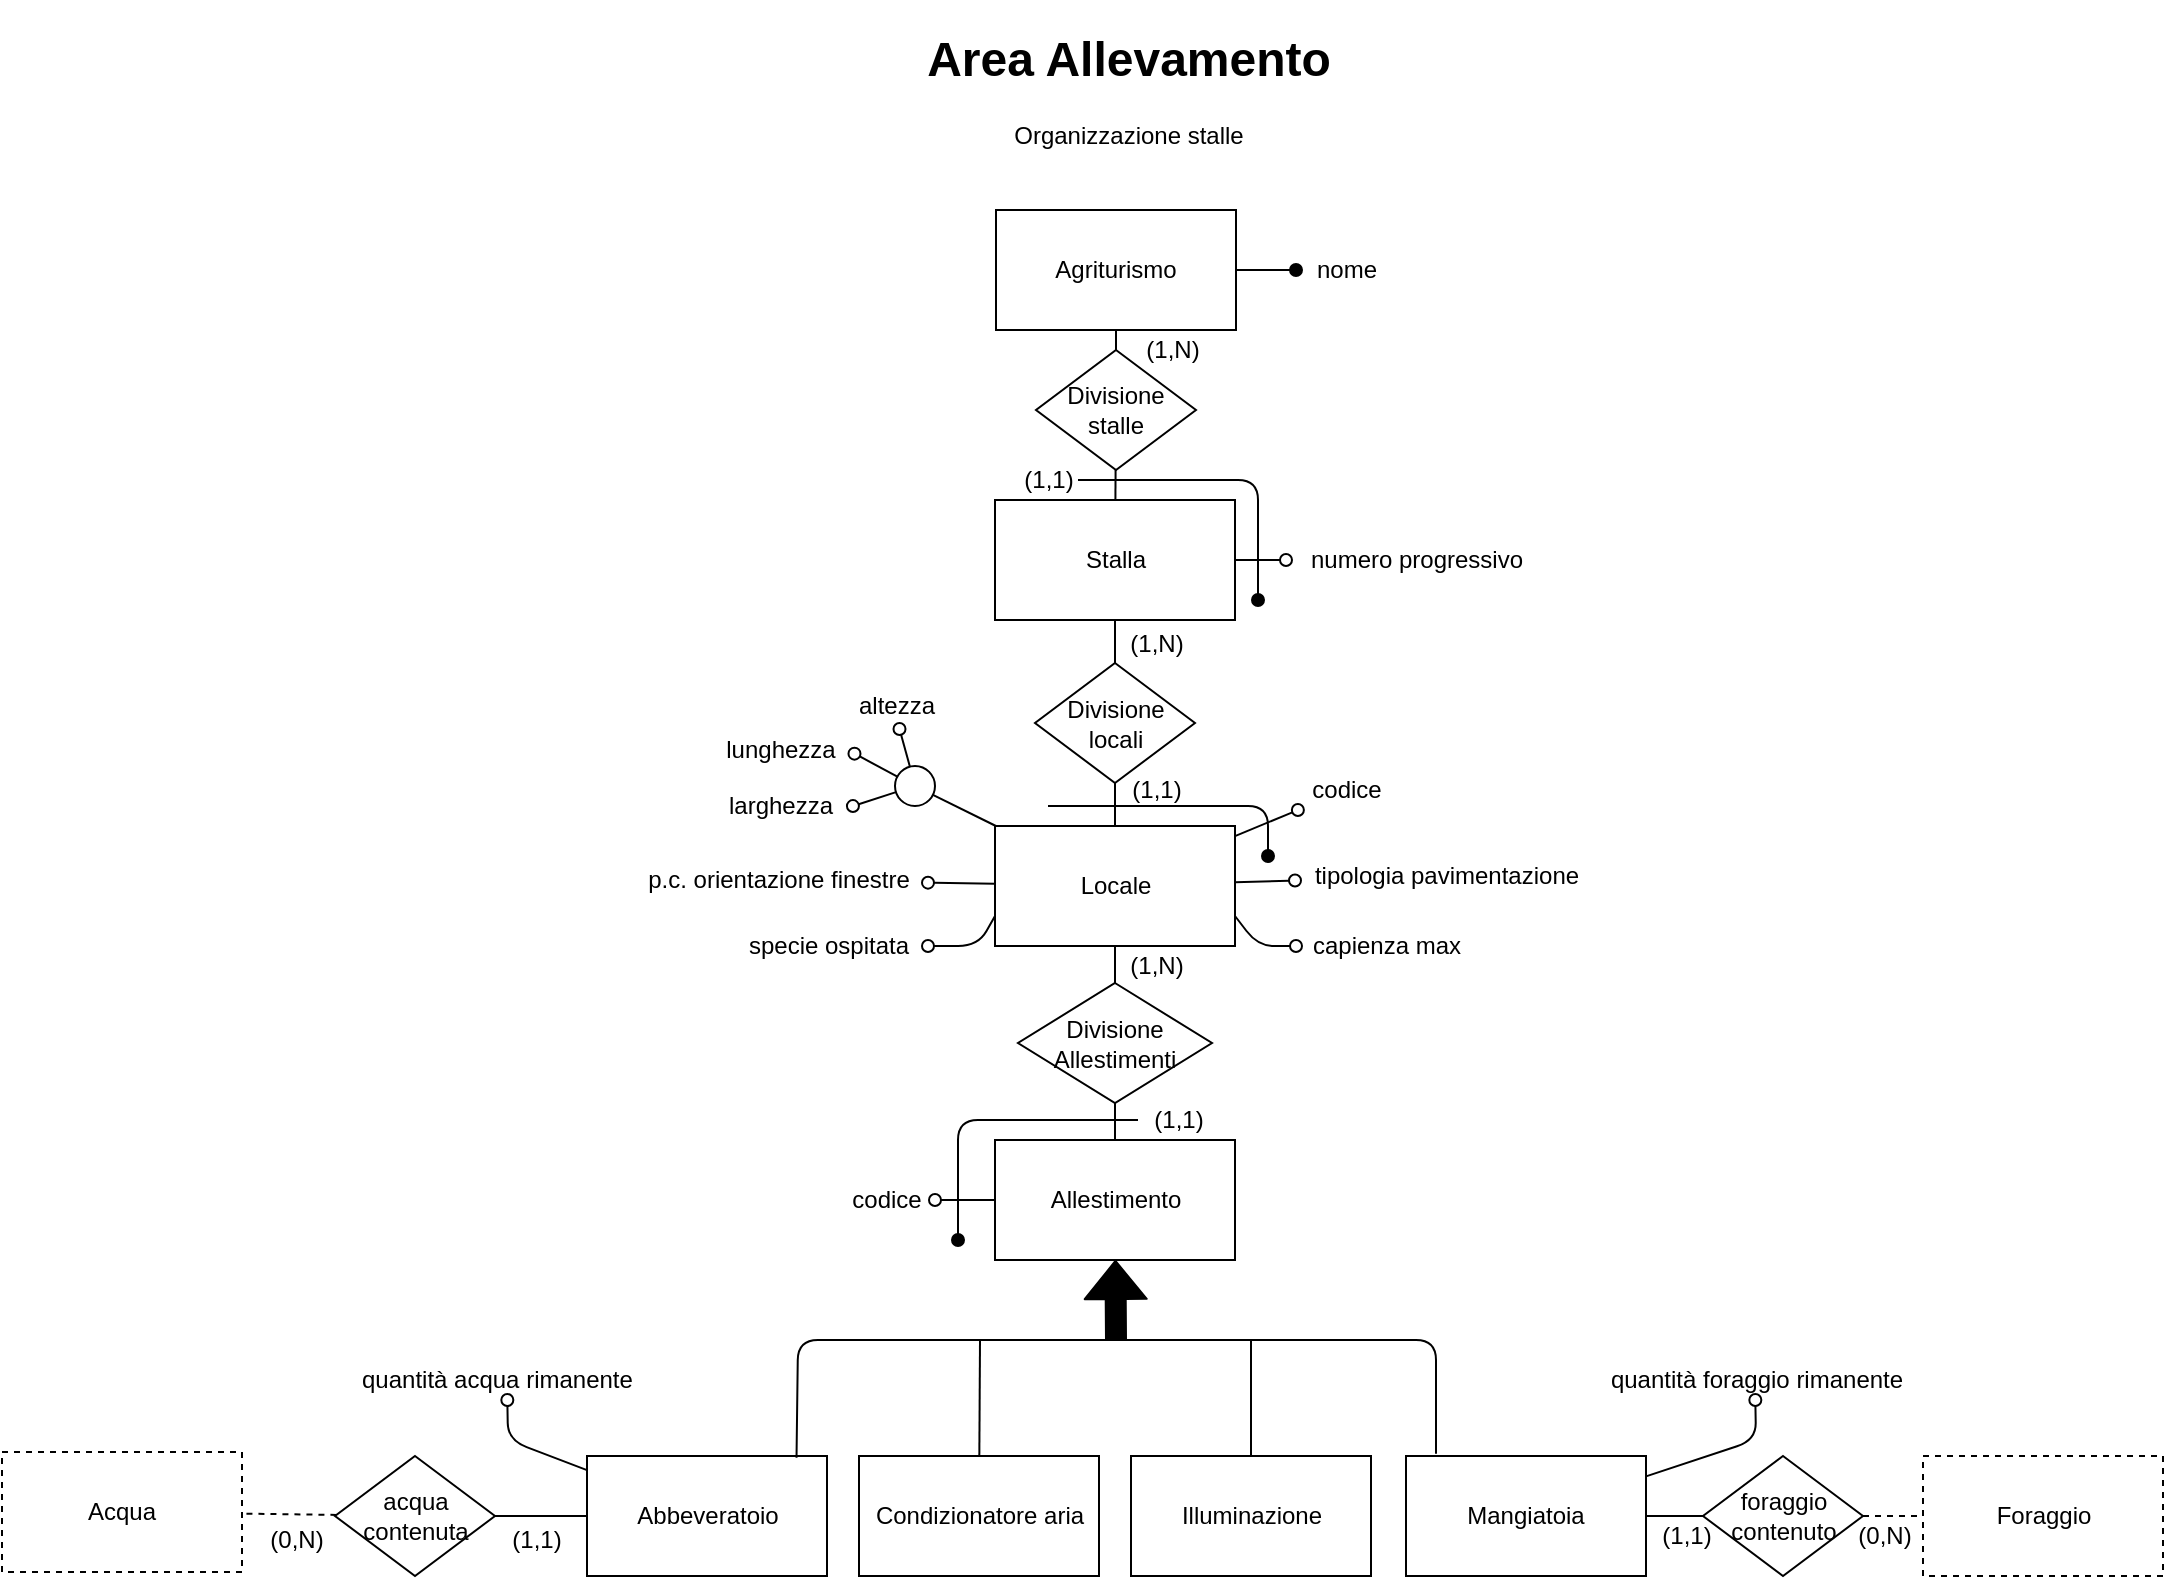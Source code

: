 <mxfile type="device" version="10.6.5"><diagram id="XsDxvJC1X4nxGRLaMk7r" name="Page-1"><mxGraphModel grid="1" dx="868" dy="1292" gridSize="10" guides="1" tooltips="1" connect="1" arrows="1" fold="1" page="1" pageScale="1" pageWidth="1169" pageHeight="827" math="0" shadow="0"><root><mxCell id="0"/><mxCell id="1" parent="0"/><mxCell id="iBkoAPn10A3opnIO6v8K-1" value="&lt;h1 align=&quot;center&quot;&gt;Area Allevamento&lt;/h1&gt;&lt;p align=&quot;center&quot;&gt;Organizzazione stalle&lt;/p&gt;" parent="1" style="text;html=1;strokeColor=none;fillColor=none;spacing=5;spacingTop=-20;whiteSpace=wrap;overflow=hidden;rounded=0;align=center;" vertex="1"><mxGeometry as="geometry" x="490" y="20" width="231" height="120"/></mxCell><mxCell id="iBkoAPn10A3opnIO6v8K-11" value="" parent="1" style="rounded=0;orthogonalLoop=1;jettySize=auto;html=1;endArrow=none;endFill=0;" edge="1" source="iBkoAPn10A3opnIO6v8K-25" target="iBkoAPn10A3opnIO6v8K-10"><mxGeometry as="geometry" relative="1"/></mxCell><mxCell id="I4BwFiSePof2mijDCJl9-17" parent="1" style="edgeStyle=none;rounded=1;comic=0;jumpStyle=gap;orthogonalLoop=1;jettySize=auto;html=1;shadow=0;startArrow=none;startFill=0;endArrow=oval;endFill=1;fillColor=#000000;" edge="1" source="iBkoAPn10A3opnIO6v8K-2" target="I4BwFiSePof2mijDCJl9-18"><mxGeometry as="geometry" relative="1"><mxPoint as="targetPoint" x="690.5" y="145"/></mxGeometry></mxCell><mxCell id="iBkoAPn10A3opnIO6v8K-2" value="Agriturismo" parent="1" style="rounded=0;whiteSpace=wrap;html=1;align=center;" vertex="1"><mxGeometry as="geometry" x="539" y="115" width="120" height="60"/></mxCell><mxCell id="iBkoAPn10A3opnIO6v8K-13" value="" parent="1" style="rounded=0;orthogonalLoop=1;jettySize=auto;html=1;endArrow=none;endFill=0;" edge="1" source="iBkoAPn10A3opnIO6v8K-28" target="iBkoAPn10A3opnIO6v8K-12"><mxGeometry as="geometry" relative="1"><mxPoint as="sourcePoint" x="598.213" y="412.84"/></mxGeometry></mxCell><mxCell id="iBkoAPn10A3opnIO6v8K-43" value="" parent="1" style="edgeStyle=none;rounded=1;orthogonalLoop=1;jettySize=auto;html=1;endArrow=oval;endFill=0;" edge="1" source="iBkoAPn10A3opnIO6v8K-10"><mxGeometry as="geometry" relative="1"><mxPoint as="targetPoint" x="684" y="290"/></mxGeometry></mxCell><mxCell id="iBkoAPn10A3opnIO6v8K-10" value="Stalla&lt;br&gt;" parent="1" style="rounded=0;whiteSpace=wrap;html=1;align=center;" vertex="1"><mxGeometry as="geometry" x="538.5" y="260" width="120" height="60"/></mxCell><mxCell id="iBkoAPn10A3opnIO6v8K-15" value="" parent="1" style="rounded=0;orthogonalLoop=1;jettySize=auto;html=1;endArrow=none;endFill=0;" edge="1" source="iBkoAPn10A3opnIO6v8K-30" target="iBkoAPn10A3opnIO6v8K-14"><mxGeometry as="geometry" relative="1"/></mxCell><mxCell id="iBkoAPn10A3opnIO6v8K-64" value="" parent="1" style="edgeStyle=none;rounded=1;orthogonalLoop=1;jettySize=auto;html=1;endArrow=oval;endFill=0;" edge="1" source="iBkoAPn10A3opnIO6v8K-12" target="iBkoAPn10A3opnIO6v8K-65"><mxGeometry as="geometry" relative="1"><mxPoint as="targetPoint" x="458.5" y="453"/><Array as="points"/></mxGeometry></mxCell><mxCell id="iBkoAPn10A3opnIO6v8K-67" value="" parent="1" style="edgeStyle=none;rounded=1;orthogonalLoop=1;jettySize=auto;html=1;endArrow=oval;endFill=0;" edge="1" source="iBkoAPn10A3opnIO6v8K-12" target="iBkoAPn10A3opnIO6v8K-68"><mxGeometry as="geometry" relative="1"><mxPoint as="targetPoint" x="738.5" y="453"/></mxGeometry></mxCell><mxCell id="iBkoAPn10A3opnIO6v8K-73" parent="1" style="edgeStyle=none;rounded=1;orthogonalLoop=1;jettySize=auto;html=1;exitX=0;exitY=0.75;exitDx=0;exitDy=0;endArrow=oval;endFill=0;" edge="1" source="iBkoAPn10A3opnIO6v8K-12" target="iBkoAPn10A3opnIO6v8K-72"><mxGeometry as="geometry" relative="1"><Array as="points"><mxPoint x="530" y="483"/></Array></mxGeometry></mxCell><mxCell id="iBkoAPn10A3opnIO6v8K-75" parent="1" style="edgeStyle=none;rounded=1;orthogonalLoop=1;jettySize=auto;html=1;exitX=1;exitY=0.75;exitDx=0;exitDy=0;endArrow=oval;endFill=0;" edge="1" source="iBkoAPn10A3opnIO6v8K-12" target="iBkoAPn10A3opnIO6v8K-74"><mxGeometry as="geometry" relative="1"><Array as="points"><mxPoint x="670" y="483"/></Array></mxGeometry></mxCell><mxCell id="I4BwFiSePof2mijDCJl9-16" parent="1" style="edgeStyle=none;rounded=1;comic=0;jumpStyle=gap;orthogonalLoop=1;jettySize=auto;html=1;shadow=0;startArrow=none;startFill=0;endArrow=oval;endFill=0;fillColor=#000000;" edge="1" source="iBkoAPn10A3opnIO6v8K-12" target="iBkoAPn10A3opnIO6v8K-48"><mxGeometry as="geometry" relative="1"/></mxCell><mxCell id="iBkoAPn10A3opnIO6v8K-12" value="Locale&lt;br&gt;" parent="1" style="rounded=0;whiteSpace=wrap;html=1;align=center;" vertex="1"><mxGeometry as="geometry" x="538.5" y="423" width="120" height="60"/></mxCell><mxCell id="iBkoAPn10A3opnIO6v8K-14" value="Allestimento&lt;br&gt;" parent="1" style="rounded=0;whiteSpace=wrap;html=1;align=center;" vertex="1"><mxGeometry as="geometry" x="538.5" y="580" width="120" height="60"/></mxCell><mxCell id="iBkoAPn10A3opnIO6v8K-21" value="" parent="1" style="rounded=0;orthogonalLoop=1;jettySize=auto;html=1;endArrow=none;endFill=0;dashed=1;" edge="1" source="iBkoAPn10A3opnIO6v8K-34" target="iBkoAPn10A3opnIO6v8K-20"><mxGeometry as="geometry" relative="1"/></mxCell><mxCell id="iBkoAPn10A3opnIO6v8K-18" value="Abbeveratoio&lt;br&gt;" parent="1" style="rounded=0;whiteSpace=wrap;html=1;align=center;" vertex="1"><mxGeometry as="geometry" x="334.5" y="738" width="120" height="60"/></mxCell><mxCell id="iBkoAPn10A3opnIO6v8K-20" value="Acqua&lt;br&gt;" parent="1" style="rounded=0;whiteSpace=wrap;html=1;align=center;dashed=1;" vertex="1"><mxGeometry as="geometry" x="42" y="736" width="120" height="60"/></mxCell><mxCell id="iBkoAPn10A3opnIO6v8K-23" value="" parent="1" style="rounded=0;orthogonalLoop=1;jettySize=auto;html=1;endArrow=none;endFill=0;dashed=1;" edge="1" source="iBkoAPn10A3opnIO6v8K-38" target="iBkoAPn10A3opnIO6v8K-22"><mxGeometry as="geometry" relative="1"/></mxCell><mxCell id="iBkoAPn10A3opnIO6v8K-84" parent="1" style="edgeStyle=none;orthogonalLoop=1;jettySize=auto;html=1;endArrow=oval;endFill=0;rounded=1;" edge="1" source="iBkoAPn10A3opnIO6v8K-16" target="iBkoAPn10A3opnIO6v8K-83"><mxGeometry as="geometry" relative="1"><mxPoint as="targetPoint" x="877.5" y="773.467"/><Array as="points"><mxPoint x="919" y="730"/></Array></mxGeometry></mxCell><mxCell id="iBkoAPn10A3opnIO6v8K-16" value="Mangiatoia&lt;br&gt;" parent="1" style="rounded=0;whiteSpace=wrap;html=1;align=center;" vertex="1"><mxGeometry as="geometry" x="744" y="738" width="120" height="60"/></mxCell><mxCell id="iBkoAPn10A3opnIO6v8K-22" value="Foraggio&lt;br&gt;" parent="1" style="rounded=0;whiteSpace=wrap;html=1;align=center;dashed=1;" vertex="1"><mxGeometry as="geometry" x="1002.5" y="738" width="120" height="60"/></mxCell><mxCell id="iBkoAPn10A3opnIO6v8K-25" value="Divisione stalle" parent="1" style="rhombus;whiteSpace=wrap;html=1;align=center;" vertex="1"><mxGeometry as="geometry" x="559" y="185" width="80" height="60"/></mxCell><mxCell id="iBkoAPn10A3opnIO6v8K-26" value="" parent="1" style="rounded=0;orthogonalLoop=1;jettySize=auto;html=1;endArrow=none;endFill=0;" edge="1" source="iBkoAPn10A3opnIO6v8K-2" target="iBkoAPn10A3opnIO6v8K-25"><mxGeometry as="geometry" relative="1"><mxPoint as="sourcePoint" x="599" y="175"/><mxPoint as="targetPoint" x="599" y="255"/></mxGeometry></mxCell><mxCell id="iBkoAPn10A3opnIO6v8K-28" value="Divisione locali" parent="1" style="rhombus;whiteSpace=wrap;html=1;align=center;" vertex="1"><mxGeometry as="geometry" x="558.5" y="341.5" width="80" height="60"/></mxCell><mxCell id="iBkoAPn10A3opnIO6v8K-29" value="" parent="1" style="rounded=0;orthogonalLoop=1;jettySize=auto;html=1;endArrow=none;endFill=0;" edge="1" source="iBkoAPn10A3opnIO6v8K-10" target="iBkoAPn10A3opnIO6v8K-28"><mxGeometry as="geometry" relative="1"><mxPoint as="sourcePoint" x="603.5" y="320"/><mxPoint as="targetPoint" x="603.5" y="400"/></mxGeometry></mxCell><mxCell id="iBkoAPn10A3opnIO6v8K-30" value="Divisione Allestimenti" parent="1" style="rhombus;whiteSpace=wrap;html=1;align=center;" vertex="1"><mxGeometry as="geometry" x="550" y="501.5" width="97" height="60"/></mxCell><mxCell id="iBkoAPn10A3opnIO6v8K-31" value="" parent="1" style="rounded=0;orthogonalLoop=1;jettySize=auto;html=1;endArrow=none;endFill=0;" edge="1" source="iBkoAPn10A3opnIO6v8K-12" target="iBkoAPn10A3opnIO6v8K-30"><mxGeometry as="geometry" relative="1"><mxPoint as="sourcePoint" x="598.5" y="483"/><mxPoint as="targetPoint" x="598.5" y="563"/></mxGeometry></mxCell><mxCell id="iBkoAPn10A3opnIO6v8K-34" value="acqua contenuta" parent="1" style="rhombus;whiteSpace=wrap;html=1;align=center;" vertex="1"><mxGeometry as="geometry" x="208.5" y="738" width="80" height="60"/></mxCell><mxCell id="iBkoAPn10A3opnIO6v8K-35" value="" parent="1" style="rounded=0;orthogonalLoop=1;jettySize=auto;html=1;endArrow=none;endFill=0;" edge="1" source="iBkoAPn10A3opnIO6v8K-18" target="iBkoAPn10A3opnIO6v8K-34"><mxGeometry as="geometry" relative="1"><mxPoint as="sourcePoint" x="394.5" y="798"/><mxPoint as="targetPoint" x="394.5" y="878"/></mxGeometry></mxCell><mxCell id="iBkoAPn10A3opnIO6v8K-38" value="foraggio contenuto" parent="1" style="rhombus;whiteSpace=wrap;html=1;align=center;" vertex="1"><mxGeometry as="geometry" x="892.5" y="738" width="80" height="60"/></mxCell><mxCell id="iBkoAPn10A3opnIO6v8K-39" value="" parent="1" style="rounded=0;orthogonalLoop=1;jettySize=auto;html=1;endArrow=none;endFill=0;" edge="1" source="iBkoAPn10A3opnIO6v8K-16" target="iBkoAPn10A3opnIO6v8K-38"><mxGeometry as="geometry" relative="1"><mxPoint as="sourcePoint" x="781" y="798"/><mxPoint as="targetPoint" x="781" y="878"/></mxGeometry></mxCell><mxCell id="iBkoAPn10A3opnIO6v8K-45" value="numero progressivo&lt;br&gt;" parent="1" style="text;html=1;resizable=0;points=[];autosize=1;align=center;verticalAlign=top;spacingTop=-4;" vertex="1"><mxGeometry as="geometry" x="689" y="280" width="120" height="20"/></mxCell><mxCell id="iBkoAPn10A3opnIO6v8K-48" value="codice&lt;br&gt;" parent="1" style="text;html=1;resizable=0;points=[];autosize=1;align=center;verticalAlign=top;spacingTop=-4;" vertex="1"><mxGeometry as="geometry" x="689" y="395" width="50" height="20"/></mxCell><mxCell id="iBkoAPn10A3opnIO6v8K-50" parent="1" style="edgeStyle=none;rounded=1;orthogonalLoop=1;jettySize=auto;html=1;entryX=0.006;entryY=0.002;entryDx=0;entryDy=0;entryPerimeter=0;endArrow=none;endFill=0;" edge="1" source="iBkoAPn10A3opnIO6v8K-49" target="iBkoAPn10A3opnIO6v8K-12"><mxGeometry as="geometry" relative="1"/></mxCell><mxCell id="iBkoAPn10A3opnIO6v8K-58" value="" parent="1" style="edgeStyle=none;rounded=1;orthogonalLoop=1;jettySize=auto;html=1;endArrow=oval;endFill=0;entryX=1.032;entryY=0.591;entryDx=0;entryDy=0;entryPerimeter=0;" edge="1" source="iBkoAPn10A3opnIO6v8K-49" target="iBkoAPn10A3opnIO6v8K-61"><mxGeometry as="geometry" relative="1"><mxPoint as="targetPoint" x="473.621" y="395.726"/></mxGeometry></mxCell><mxCell id="iBkoAPn10A3opnIO6v8K-60" value="" parent="1" style="edgeStyle=none;rounded=1;orthogonalLoop=1;jettySize=auto;html=1;endArrow=oval;endFill=0;entryX=1.021;entryY=0.502;entryDx=0;entryDy=0;entryPerimeter=0;" edge="1" source="iBkoAPn10A3opnIO6v8K-49" target="iBkoAPn10A3opnIO6v8K-62"><mxGeometry as="geometry" relative="1"><mxPoint as="targetPoint" x="472.638" y="417.961"/></mxGeometry></mxCell><mxCell id="iBkoAPn10A3opnIO6v8K-49" value="" parent="1" style="ellipse;whiteSpace=wrap;html=1;aspect=fixed;align=center;" vertex="1"><mxGeometry as="geometry" x="488.5" y="393" width="20" height="20"/></mxCell><mxCell id="iBkoAPn10A3opnIO6v8K-53" value="altezza&lt;br&gt;" parent="1" style="text;html=1;resizable=0;points=[];autosize=1;align=center;verticalAlign=top;spacingTop=-4;" vertex="1"><mxGeometry as="geometry" x="464" y="353" width="50" height="20"/></mxCell><mxCell id="iBkoAPn10A3opnIO6v8K-54" value="" parent="1" style="edgeStyle=none;rounded=1;orthogonalLoop=1;jettySize=auto;html=1;endArrow=oval;endFill=0;entryX=0.535;entryY=1.074;entryDx=0;entryDy=0;entryPerimeter=0;" edge="1" source="iBkoAPn10A3opnIO6v8K-49" target="iBkoAPn10A3opnIO6v8K-53"><mxGeometry as="geometry" relative="1"><mxPoint as="sourcePoint" x="498.5" y="393"/><mxPoint as="targetPoint" x="458.5" y="333"/></mxGeometry></mxCell><mxCell id="iBkoAPn10A3opnIO6v8K-61" value="lunghezza&lt;br&gt;" parent="1" style="text;html=1;resizable=0;points=[];autosize=1;align=center;verticalAlign=top;spacingTop=-4;" vertex="1"><mxGeometry as="geometry" x="396" y="375" width="70" height="20"/></mxCell><mxCell id="iBkoAPn10A3opnIO6v8K-62" value="larghezza&lt;br&gt;" parent="1" style="text;html=1;resizable=0;points=[];autosize=1;align=center;verticalAlign=top;spacingTop=-4;" vertex="1"><mxGeometry as="geometry" x="396" y="403" width="70" height="20"/></mxCell><mxCell id="iBkoAPn10A3opnIO6v8K-65" value="p.c. orientazione finestre&lt;br&gt;" parent="1" style="text;html=1;resizable=0;points=[];autosize=1;align=center;verticalAlign=top;spacingTop=-4;" vertex="1"><mxGeometry as="geometry" x="355" y="440" width="150" height="20"/></mxCell><mxCell id="iBkoAPn10A3opnIO6v8K-68" value="tipologia pavimentazione&lt;br&gt;" parent="1" style="text;html=1;resizable=0;points=[];autosize=1;align=center;verticalAlign=top;spacingTop=-4;" vertex="1"><mxGeometry as="geometry" x="688.5" y="438" width="150" height="20"/></mxCell><mxCell id="iBkoAPn10A3opnIO6v8K-72" value="&lt;div align=&quot;center&quot;&gt;specie ospitata&lt;br&gt;&lt;/div&gt;" parent="1" style="text;html=1;resizable=0;points=[];autosize=1;align=center;verticalAlign=top;spacingTop=-4;" vertex="1"><mxGeometry as="geometry" x="405" y="473" width="100" height="20"/></mxCell><mxCell id="iBkoAPn10A3opnIO6v8K-74" value="capienza max" parent="1" style="text;html=1;resizable=0;points=[];autosize=1;align=center;verticalAlign=top;spacingTop=-4;" vertex="1"><mxGeometry as="geometry" x="689" y="473" width="90" height="20"/></mxCell><mxCell id="iBkoAPn10A3opnIO6v8K-83" value="quantità foraggio rimanente&lt;br&gt;" parent="1" style="text;html=1;resizable=0;points=[];autosize=1;align=center;verticalAlign=top;spacingTop=-4;" vertex="1"><mxGeometry as="geometry" x="838.5" y="690" width="160" height="20"/></mxCell><mxCell id="YfeYetROLee6dkcmdlEH-2" parent="1" style="rounded=1;orthogonalLoop=1;jettySize=auto;html=1;endArrow=none;endFill=0;startArrow=oval;startFill=0;" edge="1" source="YfeYetROLee6dkcmdlEH-1" target="iBkoAPn10A3opnIO6v8K-18"><mxGeometry as="geometry" relative="1"><Array as="points"><mxPoint x="295" y="730"/></Array></mxGeometry></mxCell><mxCell id="YfeYetROLee6dkcmdlEH-1" value="quantità acqua rimanente&lt;br&gt;" parent="1" style="text;html=1;resizable=0;points=[];autosize=1;align=left;verticalAlign=top;spacingTop=-4;" vertex="1"><mxGeometry as="geometry" x="219.5" y="690" width="150" height="20"/></mxCell><mxCell id="YfeYetROLee6dkcmdlEH-4" value="" parent="1" style="edgeStyle=none;rounded=1;orthogonalLoop=1;jettySize=auto;html=1;endArrow=oval;endFill=1;" edge="1"><mxGeometry as="geometry" relative="1"><mxPoint as="targetPoint" x="675" y="438"/><mxPoint as="sourcePoint" x="565" y="413"/><Array as="points"><mxPoint x="675" y="413"/></Array></mxGeometry></mxCell><mxCell id="I4BwFiSePof2mijDCJl9-9" value="" parent="1" style="shape=flexArrow;endArrow=classic;html=1;shadow=0;fillColor=#000000;" edge="1" target="iBkoAPn10A3opnIO6v8K-14"><mxGeometry as="geometry" width="50" height="50" relative="1"><mxPoint as="sourcePoint" x="599" y="680"/><mxPoint as="targetPoint" x="623.5" y="673"/></mxGeometry></mxCell><mxCell id="I4BwFiSePof2mijDCJl9-13" parent="1" style="edgeStyle=none;rounded=1;comic=0;jumpStyle=gap;orthogonalLoop=1;jettySize=auto;html=1;shadow=0;startArrow=none;startFill=0;endArrow=none;endFill=0;fillColor=#000000;" edge="1" source="I4BwFiSePof2mijDCJl9-10"><mxGeometry as="geometry" relative="1"><mxPoint as="targetPoint" x="531" y="680"/></mxGeometry></mxCell><mxCell id="I4BwFiSePof2mijDCJl9-10" value="Condizionatore aria&lt;br&gt;" parent="1" style="rounded=0;whiteSpace=wrap;html=1;align=center;" vertex="1"><mxGeometry as="geometry" x="470.5" y="738" width="120" height="60"/></mxCell><mxCell id="I4BwFiSePof2mijDCJl9-14" parent="1" style="edgeStyle=none;rounded=1;comic=0;jumpStyle=gap;orthogonalLoop=1;jettySize=auto;html=1;shadow=0;startArrow=none;startFill=0;endArrow=none;endFill=0;fillColor=#000000;" edge="1" source="I4BwFiSePof2mijDCJl9-11"><mxGeometry as="geometry" relative="1"><mxPoint as="targetPoint" x="666.5" y="680"/></mxGeometry></mxCell><mxCell id="I4BwFiSePof2mijDCJl9-11" value="Illuminazione" parent="1" style="rounded=0;whiteSpace=wrap;html=1;align=center;" vertex="1"><mxGeometry as="geometry" x="606.5" y="738" width="120" height="60"/></mxCell><mxCell id="I4BwFiSePof2mijDCJl9-12" value="" parent="1" style="endArrow=none;html=1;shadow=0;fillColor=#000000;entryX=0.125;entryY=-0.018;entryDx=0;entryDy=0;entryPerimeter=0;exitX=0.873;exitY=0.015;exitDx=0;exitDy=0;exitPerimeter=0;" edge="1" source="iBkoAPn10A3opnIO6v8K-18" target="iBkoAPn10A3opnIO6v8K-16"><mxGeometry as="geometry" width="50" height="50" relative="1"><mxPoint as="sourcePoint" x="440" y="737"/><mxPoint as="targetPoint" x="760" y="680"/><Array as="points"><mxPoint x="440" y="680"/><mxPoint x="759" y="680"/></Array></mxGeometry></mxCell><mxCell id="I4BwFiSePof2mijDCJl9-18" value="nome&lt;br&gt;" parent="1" style="text;html=1;resizable=0;points=[];autosize=1;align=center;verticalAlign=top;spacingTop=-4;" vertex="1"><mxGeometry as="geometry" x="689" y="135" width="50" height="20"/></mxCell><mxCell id="I4BwFiSePof2mijDCJl9-19" value="(1,N)&lt;br&gt;" parent="1" style="text;html=1;resizable=0;points=[];autosize=1;align=center;verticalAlign=top;spacingTop=-4;" vertex="1"><mxGeometry as="geometry" x="607" y="175" width="40" height="20"/></mxCell><mxCell id="I4BwFiSePof2mijDCJl9-21" value="(1,1)&lt;br&gt;" parent="1" style="text;html=1;resizable=0;points=[];autosize=1;align=center;verticalAlign=top;spacingTop=-4;" vertex="1"><mxGeometry as="geometry" x="544.5" y="240" width="40" height="20"/></mxCell><mxCell id="I4BwFiSePof2mijDCJl9-22" value="(1,N)&lt;br&gt;" parent="1" style="text;html=1;resizable=0;points=[];autosize=1;align=center;verticalAlign=top;spacingTop=-4;" vertex="1"><mxGeometry as="geometry" x="598.5" y="321.5" width="40" height="20"/></mxCell><mxCell id="I4BwFiSePof2mijDCJl9-23" value="(1,1)&lt;br&gt;" parent="1" style="text;html=1;resizable=0;points=[];autosize=1;align=center;verticalAlign=top;spacingTop=-4;" vertex="1"><mxGeometry as="geometry" x="598.5" y="395" width="40" height="20"/></mxCell><mxCell id="I4BwFiSePof2mijDCJl9-24" value="(1,N)&lt;br&gt;" parent="1" style="text;html=1;resizable=0;points=[];autosize=1;align=center;verticalAlign=top;spacingTop=-4;" vertex="1"><mxGeometry as="geometry" x="598.5" y="483" width="40" height="20"/></mxCell><mxCell id="I4BwFiSePof2mijDCJl9-25" value="(1,1)&lt;br&gt;" parent="1" style="text;html=1;resizable=0;points=[];autosize=1;align=center;verticalAlign=top;spacingTop=-4;" vertex="1"><mxGeometry as="geometry" x="610" y="560" width="40" height="20"/></mxCell><mxCell id="I4BwFiSePof2mijDCJl9-26" value="(1,1)&lt;br&gt;" parent="1" style="text;html=1;resizable=0;points=[];autosize=1;align=center;verticalAlign=top;spacingTop=-4;" vertex="1"><mxGeometry as="geometry" x="864" y="768" width="40" height="20"/></mxCell><mxCell id="I4BwFiSePof2mijDCJl9-27" value="(0,N)" parent="1" style="text;html=1;resizable=0;points=[];autosize=1;align=center;verticalAlign=top;spacingTop=-4;" vertex="1"><mxGeometry as="geometry" x="962.5" y="768" width="40" height="20"/></mxCell><mxCell id="I4BwFiSePof2mijDCJl9-28" value="(1,1)&lt;br&gt;" parent="1" style="text;html=1;resizable=0;points=[];autosize=1;align=center;verticalAlign=top;spacingTop=-4;" vertex="1"><mxGeometry as="geometry" x="288.5" y="770" width="40" height="20"/></mxCell><mxCell id="I4BwFiSePof2mijDCJl9-29" value="(0,N)" parent="1" style="text;html=1;resizable=0;points=[];autosize=1;align=center;verticalAlign=top;spacingTop=-4;" vertex="1"><mxGeometry as="geometry" x="168.5" y="770" width="40" height="20"/></mxCell><mxCell id="OEcKy-QyswrsydKLSUbC-5" parent="1" style="orthogonalLoop=1;jettySize=auto;html=1;endArrow=oval;endFill=0;rounded=1;jumpStyle=gap;comic=0;shadow=0;" edge="1" source="iBkoAPn10A3opnIO6v8K-14" target="OEcKy-QyswrsydKLSUbC-6"><mxGeometry as="geometry" relative="1"><Array as="points"/><mxPoint as="sourcePoint" x="555.5" y="594"/></mxGeometry></mxCell><mxCell id="OEcKy-QyswrsydKLSUbC-6" value="&lt;div align=&quot;center&quot;&gt;codice&lt;br&gt;&lt;/div&gt;" parent="1" style="text;html=1;resizable=0;points=[];autosize=1;align=center;verticalAlign=top;spacingTop=-4;" vertex="1"><mxGeometry as="geometry" x="458.5" y="600" width="50" height="20"/></mxCell><mxCell id="OEcKy-QyswrsydKLSUbC-7" value="" parent="1" style="endArrow=oval;html=1;fillColor=#000000;endFill=1;" edge="1" source="I4BwFiSePof2mijDCJl9-25"><mxGeometry as="geometry" width="50" height="50" relative="1"><mxPoint as="sourcePoint" x="600" y="570"/><mxPoint as="targetPoint" x="520" y="630"/><Array as="points"><mxPoint x="520" y="570"/></Array></mxGeometry></mxCell><mxCell id="OEcKy-QyswrsydKLSUbC-8" value="" parent="1" style="endArrow=oval;html=1;fillColor=#000000;endFill=1;" edge="1"><mxGeometry as="geometry" width="50" height="50" relative="1"><mxPoint as="sourcePoint" x="580" y="250"/><mxPoint as="targetPoint" x="670" y="310"/><Array as="points"><mxPoint x="670" y="250"/></Array></mxGeometry></mxCell></root></mxGraphModel></diagram></mxfile>